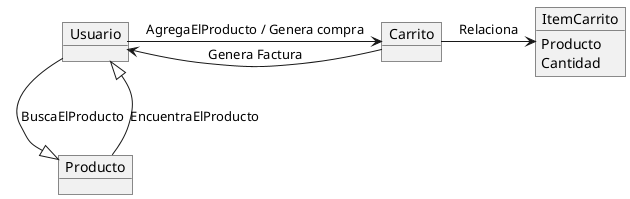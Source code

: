 @startuml tienda-web

object Usuario
object Producto
object Carrito
object ItemCarrito

    ItemCarrito : Producto
    ItemCarrito : Cantidad


Usuario --|> Producto : BuscaElProducto

Producto --|> Usuario: EncuentraElProducto

Usuario -> Carrito: AgregaElProducto / Genera compra

Carrito -> ItemCarrito : Relaciona

Carrito -> Usuario : Genera Factura


@enduml